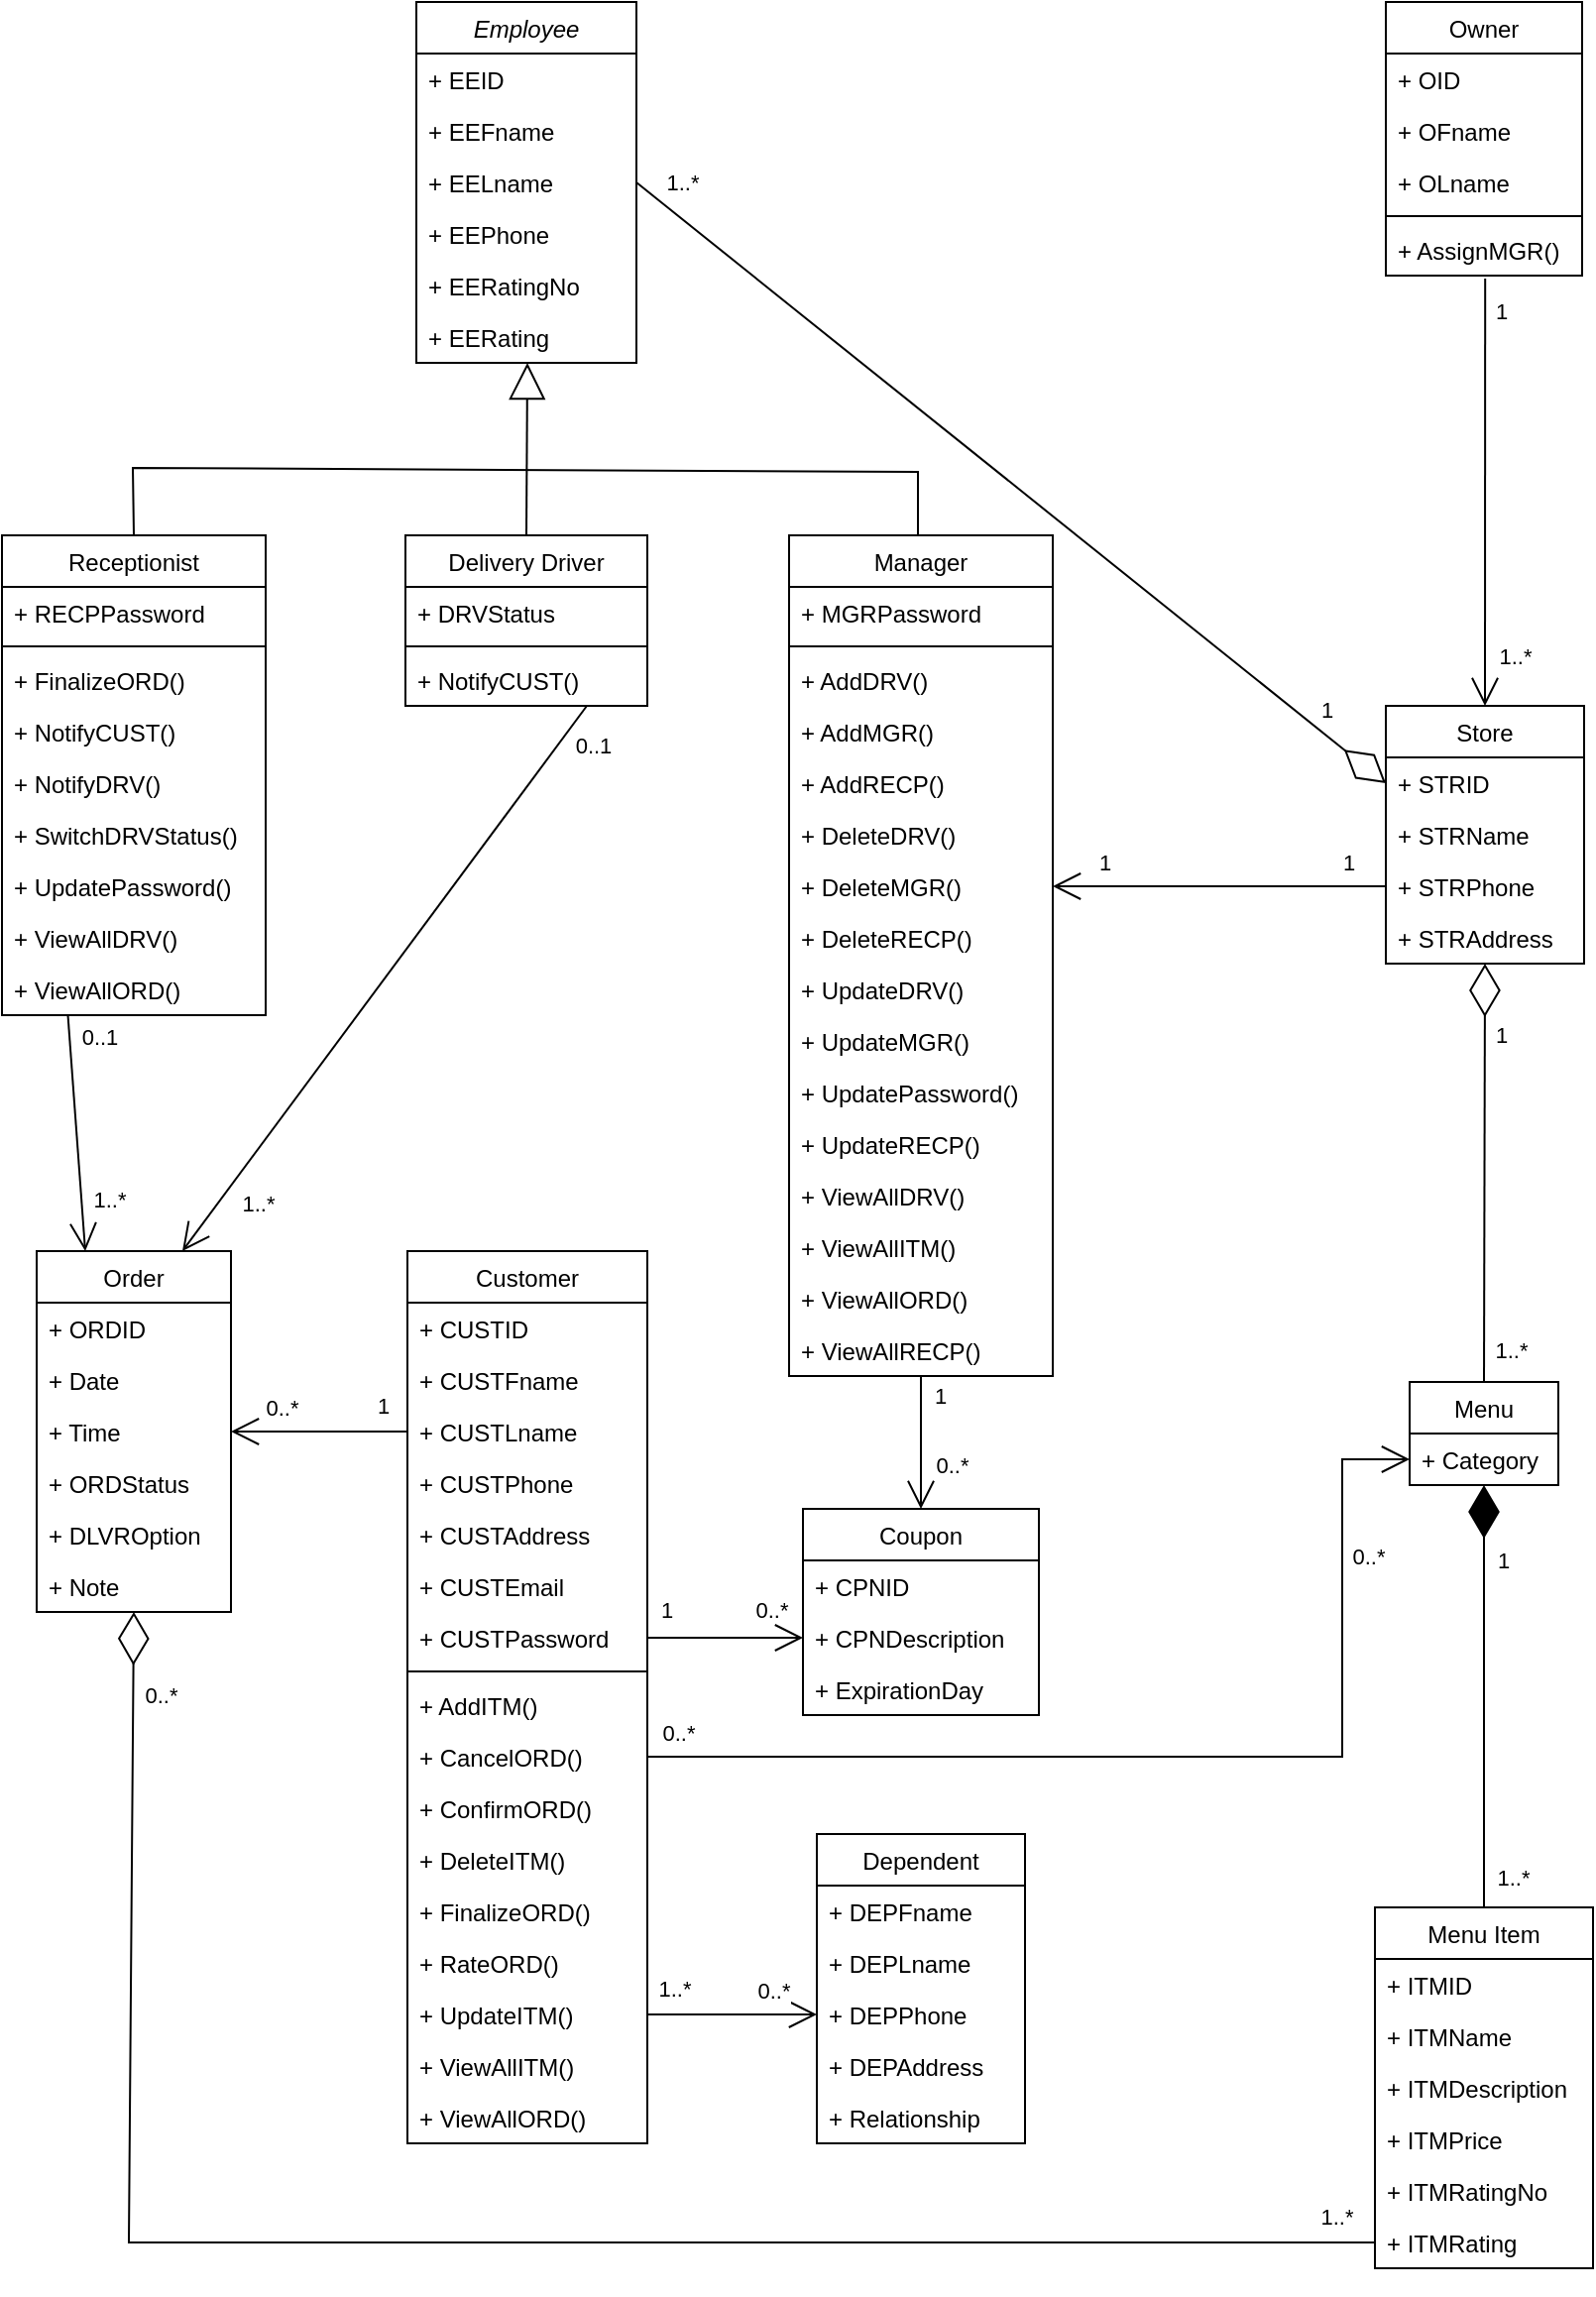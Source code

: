 <mxfile version="17.2.4" type="github">
  <diagram id="C5RBs43oDa-KdzZeNtuy" name="Page-1">
    <mxGraphModel dx="1112" dy="411" grid="0" gridSize="10" guides="1" tooltips="1" connect="1" arrows="1" fold="1" page="1" pageScale="1" pageWidth="827" pageHeight="1169" math="0" shadow="0">
      <root>
        <mxCell id="WIyWlLk6GJQsqaUBKTNV-0" />
        <mxCell id="WIyWlLk6GJQsqaUBKTNV-1" parent="WIyWlLk6GJQsqaUBKTNV-0" />
        <mxCell id="zd1ioimh2hH4Gc_zapRS-0" value="Receptionist" style="swimlane;fontStyle=0;align=center;verticalAlign=top;childLayout=stackLayout;horizontal=1;startSize=26;horizontalStack=0;resizeParent=1;resizeParentMax=0;resizeLast=0;collapsible=1;marginBottom=0;" parent="WIyWlLk6GJQsqaUBKTNV-1" vertex="1">
          <mxGeometry x="10" y="281" width="133" height="242" as="geometry" />
        </mxCell>
        <mxCell id="zd1ioimh2hH4Gc_zapRS-1" value="+ RECPPassword" style="text;strokeColor=none;fillColor=none;align=left;verticalAlign=top;spacingLeft=4;spacingRight=4;overflow=hidden;rotatable=0;points=[[0,0.5],[1,0.5]];portConstraint=eastwest;" parent="zd1ioimh2hH4Gc_zapRS-0" vertex="1">
          <mxGeometry y="26" width="133" height="26" as="geometry" />
        </mxCell>
        <mxCell id="zd1ioimh2hH4Gc_zapRS-2" value="" style="line;strokeWidth=1;fillColor=none;align=left;verticalAlign=middle;spacingTop=-1;spacingLeft=3;spacingRight=3;rotatable=0;labelPosition=right;points=[];portConstraint=eastwest;" parent="zd1ioimh2hH4Gc_zapRS-0" vertex="1">
          <mxGeometry y="52" width="133" height="8" as="geometry" />
        </mxCell>
        <mxCell id="MtqWTWVlkNInYP4Q3nf4-16" value="+ FinalizeORD()" style="text;strokeColor=none;fillColor=none;align=left;verticalAlign=top;spacingLeft=4;spacingRight=4;overflow=hidden;rotatable=0;points=[[0,0.5],[1,0.5]];portConstraint=eastwest;" vertex="1" parent="zd1ioimh2hH4Gc_zapRS-0">
          <mxGeometry y="60" width="133" height="26" as="geometry" />
        </mxCell>
        <mxCell id="MtqWTWVlkNInYP4Q3nf4-0" value="+ NotifyCUST()" style="text;strokeColor=none;fillColor=none;align=left;verticalAlign=top;spacingLeft=4;spacingRight=4;overflow=hidden;rotatable=0;points=[[0,0.5],[1,0.5]];portConstraint=eastwest;" vertex="1" parent="zd1ioimh2hH4Gc_zapRS-0">
          <mxGeometry y="86" width="133" height="26" as="geometry" />
        </mxCell>
        <mxCell id="zd1ioimh2hH4Gc_zapRS-3" value="+ NotifyDRV()" style="text;strokeColor=none;fillColor=none;align=left;verticalAlign=top;spacingLeft=4;spacingRight=4;overflow=hidden;rotatable=0;points=[[0,0.5],[1,0.5]];portConstraint=eastwest;" parent="zd1ioimh2hH4Gc_zapRS-0" vertex="1">
          <mxGeometry y="112" width="133" height="26" as="geometry" />
        </mxCell>
        <mxCell id="MtqWTWVlkNInYP4Q3nf4-17" value="+ SwitchDRVStatus()" style="text;strokeColor=none;fillColor=none;align=left;verticalAlign=top;spacingLeft=4;spacingRight=4;overflow=hidden;rotatable=0;points=[[0,0.5],[1,0.5]];portConstraint=eastwest;" vertex="1" parent="zd1ioimh2hH4Gc_zapRS-0">
          <mxGeometry y="138" width="133" height="26" as="geometry" />
        </mxCell>
        <mxCell id="MtqWTWVlkNInYP4Q3nf4-13" value="+ UpdatePassword()" style="text;strokeColor=none;fillColor=none;align=left;verticalAlign=top;spacingLeft=4;spacingRight=4;overflow=hidden;rotatable=0;points=[[0,0.5],[1,0.5]];portConstraint=eastwest;" vertex="1" parent="zd1ioimh2hH4Gc_zapRS-0">
          <mxGeometry y="164" width="133" height="26" as="geometry" />
        </mxCell>
        <mxCell id="MtqWTWVlkNInYP4Q3nf4-14" value="+ ViewAllDRV()" style="text;strokeColor=none;fillColor=none;align=left;verticalAlign=top;spacingLeft=4;spacingRight=4;overflow=hidden;rotatable=0;points=[[0,0.5],[1,0.5]];portConstraint=eastwest;" vertex="1" parent="zd1ioimh2hH4Gc_zapRS-0">
          <mxGeometry y="190" width="133" height="26" as="geometry" />
        </mxCell>
        <mxCell id="MtqWTWVlkNInYP4Q3nf4-15" value="+ ViewAllORD()" style="text;strokeColor=none;fillColor=none;align=left;verticalAlign=top;spacingLeft=4;spacingRight=4;overflow=hidden;rotatable=0;points=[[0,0.5],[1,0.5]];portConstraint=eastwest;" vertex="1" parent="zd1ioimh2hH4Gc_zapRS-0">
          <mxGeometry y="216" width="133" height="26" as="geometry" />
        </mxCell>
        <mxCell id="zd1ioimh2hH4Gc_zapRS-4" value="Employee" style="swimlane;fontStyle=2;childLayout=stackLayout;horizontal=1;startSize=26;fillColor=none;horizontalStack=0;resizeParent=1;resizeParentMax=0;resizeLast=0;collapsible=1;marginBottom=0;" parent="WIyWlLk6GJQsqaUBKTNV-1" vertex="1">
          <mxGeometry x="219" y="12" width="111" height="182" as="geometry" />
        </mxCell>
        <mxCell id="zd1ioimh2hH4Gc_zapRS-5" value="+ EEID" style="text;strokeColor=none;fillColor=none;align=left;verticalAlign=top;spacingLeft=4;spacingRight=4;overflow=hidden;rotatable=0;points=[[0,0.5],[1,0.5]];portConstraint=eastwest;" parent="zd1ioimh2hH4Gc_zapRS-4" vertex="1">
          <mxGeometry y="26" width="111" height="26" as="geometry" />
        </mxCell>
        <mxCell id="zd1ioimh2hH4Gc_zapRS-6" value="+ EEFname" style="text;strokeColor=none;fillColor=none;align=left;verticalAlign=top;spacingLeft=4;spacingRight=4;overflow=hidden;rotatable=0;points=[[0,0.5],[1,0.5]];portConstraint=eastwest;" parent="zd1ioimh2hH4Gc_zapRS-4" vertex="1">
          <mxGeometry y="52" width="111" height="26" as="geometry" />
        </mxCell>
        <mxCell id="zd1ioimh2hH4Gc_zapRS-7" value="+ EELname" style="text;strokeColor=none;fillColor=none;align=left;verticalAlign=top;spacingLeft=4;spacingRight=4;overflow=hidden;rotatable=0;points=[[0,0.5],[1,0.5]];portConstraint=eastwest;" parent="zd1ioimh2hH4Gc_zapRS-4" vertex="1">
          <mxGeometry y="78" width="111" height="26" as="geometry" />
        </mxCell>
        <mxCell id="MtqWTWVlkNInYP4Q3nf4-12" value="+ EEPhone" style="text;strokeColor=none;fillColor=none;align=left;verticalAlign=top;spacingLeft=4;spacingRight=4;overflow=hidden;rotatable=0;points=[[0,0.5],[1,0.5]];portConstraint=eastwest;" vertex="1" parent="zd1ioimh2hH4Gc_zapRS-4">
          <mxGeometry y="104" width="111" height="26" as="geometry" />
        </mxCell>
        <mxCell id="zd1ioimh2hH4Gc_zapRS-9" value="+ EERatingNo" style="text;strokeColor=none;fillColor=none;align=left;verticalAlign=top;spacingLeft=4;spacingRight=4;overflow=hidden;rotatable=0;points=[[0,0.5],[1,0.5]];portConstraint=eastwest;" parent="zd1ioimh2hH4Gc_zapRS-4" vertex="1">
          <mxGeometry y="130" width="111" height="26" as="geometry" />
        </mxCell>
        <mxCell id="zd1ioimh2hH4Gc_zapRS-12" value="+ EERating" style="text;strokeColor=none;fillColor=none;align=left;verticalAlign=top;spacingLeft=4;spacingRight=4;overflow=hidden;rotatable=0;points=[[0,0.5],[1,0.5]];portConstraint=eastwest;" parent="zd1ioimh2hH4Gc_zapRS-4" vertex="1">
          <mxGeometry y="156" width="111" height="26" as="geometry" />
        </mxCell>
        <mxCell id="zd1ioimh2hH4Gc_zapRS-13" value="Delivery Driver" style="swimlane;fontStyle=0;align=center;verticalAlign=top;childLayout=stackLayout;horizontal=1;startSize=26;horizontalStack=0;resizeParent=1;resizeParentMax=0;resizeLast=0;collapsible=1;marginBottom=0;" parent="WIyWlLk6GJQsqaUBKTNV-1" vertex="1">
          <mxGeometry x="213.5" y="281" width="122" height="86" as="geometry" />
        </mxCell>
        <mxCell id="zd1ioimh2hH4Gc_zapRS-14" value="+ DRVStatus" style="text;strokeColor=none;fillColor=none;align=left;verticalAlign=top;spacingLeft=4;spacingRight=4;overflow=hidden;rotatable=0;points=[[0,0.5],[1,0.5]];portConstraint=eastwest;" parent="zd1ioimh2hH4Gc_zapRS-13" vertex="1">
          <mxGeometry y="26" width="122" height="26" as="geometry" />
        </mxCell>
        <mxCell id="zd1ioimh2hH4Gc_zapRS-15" value="" style="line;strokeWidth=1;fillColor=none;align=left;verticalAlign=middle;spacingTop=-1;spacingLeft=3;spacingRight=3;rotatable=0;labelPosition=right;points=[];portConstraint=eastwest;" parent="zd1ioimh2hH4Gc_zapRS-13" vertex="1">
          <mxGeometry y="52" width="122" height="8" as="geometry" />
        </mxCell>
        <mxCell id="zd1ioimh2hH4Gc_zapRS-16" value="+ NotifyCUST()" style="text;strokeColor=none;fillColor=none;align=left;verticalAlign=top;spacingLeft=4;spacingRight=4;overflow=hidden;rotatable=0;points=[[0,0.5],[1,0.5]];portConstraint=eastwest;" parent="zd1ioimh2hH4Gc_zapRS-13" vertex="1">
          <mxGeometry y="60" width="122" height="26" as="geometry" />
        </mxCell>
        <mxCell id="zd1ioimh2hH4Gc_zapRS-17" value="Manager" style="swimlane;fontStyle=0;align=center;verticalAlign=top;childLayout=stackLayout;horizontal=1;startSize=26;horizontalStack=0;resizeParent=1;resizeParentMax=0;resizeLast=0;collapsible=1;marginBottom=0;" parent="WIyWlLk6GJQsqaUBKTNV-1" vertex="1">
          <mxGeometry x="407" y="281" width="133" height="424" as="geometry" />
        </mxCell>
        <mxCell id="zd1ioimh2hH4Gc_zapRS-18" value="+ MGRPassword" style="text;strokeColor=none;fillColor=none;align=left;verticalAlign=top;spacingLeft=4;spacingRight=4;overflow=hidden;rotatable=0;points=[[0,0.5],[1,0.5]];portConstraint=eastwest;" parent="zd1ioimh2hH4Gc_zapRS-17" vertex="1">
          <mxGeometry y="26" width="133" height="26" as="geometry" />
        </mxCell>
        <mxCell id="zd1ioimh2hH4Gc_zapRS-19" value="" style="line;strokeWidth=1;fillColor=none;align=left;verticalAlign=middle;spacingTop=-1;spacingLeft=3;spacingRight=3;rotatable=0;labelPosition=right;points=[];portConstraint=eastwest;" parent="zd1ioimh2hH4Gc_zapRS-17" vertex="1">
          <mxGeometry y="52" width="133" height="8" as="geometry" />
        </mxCell>
        <mxCell id="zd1ioimh2hH4Gc_zapRS-20" value="+ AddDRV()" style="text;strokeColor=none;fillColor=none;align=left;verticalAlign=top;spacingLeft=4;spacingRight=4;overflow=hidden;rotatable=0;points=[[0,0.5],[1,0.5]];portConstraint=eastwest;" parent="zd1ioimh2hH4Gc_zapRS-17" vertex="1">
          <mxGeometry y="60" width="133" height="26" as="geometry" />
        </mxCell>
        <mxCell id="MtqWTWVlkNInYP4Q3nf4-2" value="+ AddMGR()" style="text;strokeColor=none;fillColor=none;align=left;verticalAlign=top;spacingLeft=4;spacingRight=4;overflow=hidden;rotatable=0;points=[[0,0.5],[1,0.5]];portConstraint=eastwest;" vertex="1" parent="zd1ioimh2hH4Gc_zapRS-17">
          <mxGeometry y="86" width="133" height="26" as="geometry" />
        </mxCell>
        <mxCell id="MtqWTWVlkNInYP4Q3nf4-5" value="+ AddRECP()" style="text;strokeColor=none;fillColor=none;align=left;verticalAlign=top;spacingLeft=4;spacingRight=4;overflow=hidden;rotatable=0;points=[[0,0.5],[1,0.5]];portConstraint=eastwest;" vertex="1" parent="zd1ioimh2hH4Gc_zapRS-17">
          <mxGeometry y="112" width="133" height="26" as="geometry" />
        </mxCell>
        <mxCell id="MtqWTWVlkNInYP4Q3nf4-3" value="+ DeleteDRV()" style="text;strokeColor=none;fillColor=none;align=left;verticalAlign=top;spacingLeft=4;spacingRight=4;overflow=hidden;rotatable=0;points=[[0,0.5],[1,0.5]];portConstraint=eastwest;" vertex="1" parent="zd1ioimh2hH4Gc_zapRS-17">
          <mxGeometry y="138" width="133" height="26" as="geometry" />
        </mxCell>
        <mxCell id="MtqWTWVlkNInYP4Q3nf4-4" value="+ DeleteMGR()" style="text;strokeColor=none;fillColor=none;align=left;verticalAlign=top;spacingLeft=4;spacingRight=4;overflow=hidden;rotatable=0;points=[[0,0.5],[1,0.5]];portConstraint=eastwest;" vertex="1" parent="zd1ioimh2hH4Gc_zapRS-17">
          <mxGeometry y="164" width="133" height="26" as="geometry" />
        </mxCell>
        <mxCell id="MtqWTWVlkNInYP4Q3nf4-1" value="+ DeleteRECP()" style="text;strokeColor=none;fillColor=none;align=left;verticalAlign=top;spacingLeft=4;spacingRight=4;overflow=hidden;rotatable=0;points=[[0,0.5],[1,0.5]];portConstraint=eastwest;" vertex="1" parent="zd1ioimh2hH4Gc_zapRS-17">
          <mxGeometry y="190" width="133" height="26" as="geometry" />
        </mxCell>
        <mxCell id="MtqWTWVlkNInYP4Q3nf4-6" value="+ UpdateDRV()" style="text;strokeColor=none;fillColor=none;align=left;verticalAlign=top;spacingLeft=4;spacingRight=4;overflow=hidden;rotatable=0;points=[[0,0.5],[1,0.5]];portConstraint=eastwest;" vertex="1" parent="zd1ioimh2hH4Gc_zapRS-17">
          <mxGeometry y="216" width="133" height="26" as="geometry" />
        </mxCell>
        <mxCell id="MtqWTWVlkNInYP4Q3nf4-7" value="+ UpdateMGR()" style="text;strokeColor=none;fillColor=none;align=left;verticalAlign=top;spacingLeft=4;spacingRight=4;overflow=hidden;rotatable=0;points=[[0,0.5],[1,0.5]];portConstraint=eastwest;" vertex="1" parent="zd1ioimh2hH4Gc_zapRS-17">
          <mxGeometry y="242" width="133" height="26" as="geometry" />
        </mxCell>
        <mxCell id="MtqWTWVlkNInYP4Q3nf4-20" value="+ UpdatePassword()" style="text;strokeColor=none;fillColor=none;align=left;verticalAlign=top;spacingLeft=4;spacingRight=4;overflow=hidden;rotatable=0;points=[[0,0.5],[1,0.5]];portConstraint=eastwest;" vertex="1" parent="zd1ioimh2hH4Gc_zapRS-17">
          <mxGeometry y="268" width="133" height="26" as="geometry" />
        </mxCell>
        <mxCell id="MtqWTWVlkNInYP4Q3nf4-8" value="+ UpdateRECP()" style="text;strokeColor=none;fillColor=none;align=left;verticalAlign=top;spacingLeft=4;spacingRight=4;overflow=hidden;rotatable=0;points=[[0,0.5],[1,0.5]];portConstraint=eastwest;" vertex="1" parent="zd1ioimh2hH4Gc_zapRS-17">
          <mxGeometry y="294" width="133" height="26" as="geometry" />
        </mxCell>
        <mxCell id="MtqWTWVlkNInYP4Q3nf4-9" value="+ ViewAllDRV()" style="text;strokeColor=none;fillColor=none;align=left;verticalAlign=top;spacingLeft=4;spacingRight=4;overflow=hidden;rotatable=0;points=[[0,0.5],[1,0.5]];portConstraint=eastwest;" vertex="1" parent="zd1ioimh2hH4Gc_zapRS-17">
          <mxGeometry y="320" width="133" height="26" as="geometry" />
        </mxCell>
        <mxCell id="MtqWTWVlkNInYP4Q3nf4-18" value="+ ViewAllITM()" style="text;strokeColor=none;fillColor=none;align=left;verticalAlign=top;spacingLeft=4;spacingRight=4;overflow=hidden;rotatable=0;points=[[0,0.5],[1,0.5]];portConstraint=eastwest;" vertex="1" parent="zd1ioimh2hH4Gc_zapRS-17">
          <mxGeometry y="346" width="133" height="26" as="geometry" />
        </mxCell>
        <mxCell id="MtqWTWVlkNInYP4Q3nf4-19" value="+ ViewAllORD()" style="text;strokeColor=none;fillColor=none;align=left;verticalAlign=top;spacingLeft=4;spacingRight=4;overflow=hidden;rotatable=0;points=[[0,0.5],[1,0.5]];portConstraint=eastwest;" vertex="1" parent="zd1ioimh2hH4Gc_zapRS-17">
          <mxGeometry y="372" width="133" height="26" as="geometry" />
        </mxCell>
        <mxCell id="MtqWTWVlkNInYP4Q3nf4-11" value="+ ViewAllRECP()" style="text;strokeColor=none;fillColor=none;align=left;verticalAlign=top;spacingLeft=4;spacingRight=4;overflow=hidden;rotatable=0;points=[[0,0.5],[1,0.5]];portConstraint=eastwest;" vertex="1" parent="zd1ioimh2hH4Gc_zapRS-17">
          <mxGeometry y="398" width="133" height="26" as="geometry" />
        </mxCell>
        <mxCell id="MtqWTWVlkNInYP4Q3nf4-21" value="Owner" style="swimlane;fontStyle=0;align=center;verticalAlign=top;childLayout=stackLayout;horizontal=1;startSize=26;horizontalStack=0;resizeParent=1;resizeParentMax=0;resizeLast=0;collapsible=1;marginBottom=0;" vertex="1" parent="WIyWlLk6GJQsqaUBKTNV-1">
          <mxGeometry x="708" y="12" width="99" height="138" as="geometry" />
        </mxCell>
        <mxCell id="MtqWTWVlkNInYP4Q3nf4-22" value="+ OID" style="text;strokeColor=none;fillColor=none;align=left;verticalAlign=top;spacingLeft=4;spacingRight=4;overflow=hidden;rotatable=0;points=[[0,0.5],[1,0.5]];portConstraint=eastwest;" vertex="1" parent="MtqWTWVlkNInYP4Q3nf4-21">
          <mxGeometry y="26" width="99" height="26" as="geometry" />
        </mxCell>
        <mxCell id="MtqWTWVlkNInYP4Q3nf4-26" value="+ OFname" style="text;strokeColor=none;fillColor=none;align=left;verticalAlign=top;spacingLeft=4;spacingRight=4;overflow=hidden;rotatable=0;points=[[0,0.5],[1,0.5]];portConstraint=eastwest;" vertex="1" parent="MtqWTWVlkNInYP4Q3nf4-21">
          <mxGeometry y="52" width="99" height="26" as="geometry" />
        </mxCell>
        <mxCell id="MtqWTWVlkNInYP4Q3nf4-25" value="+ OLname" style="text;strokeColor=none;fillColor=none;align=left;verticalAlign=top;spacingLeft=4;spacingRight=4;overflow=hidden;rotatable=0;points=[[0,0.5],[1,0.5]];portConstraint=eastwest;" vertex="1" parent="MtqWTWVlkNInYP4Q3nf4-21">
          <mxGeometry y="78" width="99" height="26" as="geometry" />
        </mxCell>
        <mxCell id="MtqWTWVlkNInYP4Q3nf4-23" value="" style="line;strokeWidth=1;fillColor=none;align=left;verticalAlign=middle;spacingTop=-1;spacingLeft=3;spacingRight=3;rotatable=0;labelPosition=right;points=[];portConstraint=eastwest;" vertex="1" parent="MtqWTWVlkNInYP4Q3nf4-21">
          <mxGeometry y="104" width="99" height="8" as="geometry" />
        </mxCell>
        <mxCell id="MtqWTWVlkNInYP4Q3nf4-24" value="+ AssignMGR()" style="text;strokeColor=none;fillColor=none;align=left;verticalAlign=top;spacingLeft=4;spacingRight=4;overflow=hidden;rotatable=0;points=[[0,0.5],[1,0.5]];portConstraint=eastwest;" vertex="1" parent="MtqWTWVlkNInYP4Q3nf4-21">
          <mxGeometry y="112" width="99" height="26" as="geometry" />
        </mxCell>
        <mxCell id="MtqWTWVlkNInYP4Q3nf4-27" value="Store" style="swimlane;fontStyle=0;childLayout=stackLayout;horizontal=1;startSize=26;fillColor=none;horizontalStack=0;resizeParent=1;resizeParentMax=0;resizeLast=0;collapsible=1;marginBottom=0;" vertex="1" parent="WIyWlLk6GJQsqaUBKTNV-1">
          <mxGeometry x="708" y="367" width="100" height="130" as="geometry" />
        </mxCell>
        <mxCell id="MtqWTWVlkNInYP4Q3nf4-28" value="+ STRID" style="text;strokeColor=none;fillColor=none;align=left;verticalAlign=top;spacingLeft=4;spacingRight=4;overflow=hidden;rotatable=0;points=[[0,0.5],[1,0.5]];portConstraint=eastwest;" vertex="1" parent="MtqWTWVlkNInYP4Q3nf4-27">
          <mxGeometry y="26" width="100" height="26" as="geometry" />
        </mxCell>
        <mxCell id="MtqWTWVlkNInYP4Q3nf4-29" value="+ STRName" style="text;strokeColor=none;fillColor=none;align=left;verticalAlign=top;spacingLeft=4;spacingRight=4;overflow=hidden;rotatable=0;points=[[0,0.5],[1,0.5]];portConstraint=eastwest;" vertex="1" parent="MtqWTWVlkNInYP4Q3nf4-27">
          <mxGeometry y="52" width="100" height="26" as="geometry" />
        </mxCell>
        <mxCell id="MtqWTWVlkNInYP4Q3nf4-31" value="+ STRPhone" style="text;strokeColor=none;fillColor=none;align=left;verticalAlign=top;spacingLeft=4;spacingRight=4;overflow=hidden;rotatable=0;points=[[0,0.5],[1,0.5]];portConstraint=eastwest;" vertex="1" parent="MtqWTWVlkNInYP4Q3nf4-27">
          <mxGeometry y="78" width="100" height="26" as="geometry" />
        </mxCell>
        <mxCell id="MtqWTWVlkNInYP4Q3nf4-32" value="+ STRAddress" style="text;strokeColor=none;fillColor=none;align=left;verticalAlign=top;spacingLeft=4;spacingRight=4;overflow=hidden;rotatable=0;points=[[0,0.5],[1,0.5]];portConstraint=eastwest;" vertex="1" parent="MtqWTWVlkNInYP4Q3nf4-27">
          <mxGeometry y="104" width="100" height="26" as="geometry" />
        </mxCell>
        <mxCell id="MtqWTWVlkNInYP4Q3nf4-34" value="Menu" style="swimlane;fontStyle=0;childLayout=stackLayout;horizontal=1;startSize=26;fillColor=none;horizontalStack=0;resizeParent=1;resizeParentMax=0;resizeLast=0;collapsible=1;marginBottom=0;" vertex="1" parent="WIyWlLk6GJQsqaUBKTNV-1">
          <mxGeometry x="720" y="708" width="75" height="52" as="geometry" />
        </mxCell>
        <mxCell id="MtqWTWVlkNInYP4Q3nf4-35" value="+ Category" style="text;strokeColor=none;fillColor=none;align=left;verticalAlign=top;spacingLeft=4;spacingRight=4;overflow=hidden;rotatable=0;points=[[0,0.5],[1,0.5]];portConstraint=eastwest;" vertex="1" parent="MtqWTWVlkNInYP4Q3nf4-34">
          <mxGeometry y="26" width="75" height="26" as="geometry" />
        </mxCell>
        <mxCell id="MtqWTWVlkNInYP4Q3nf4-39" value="Menu Item" style="swimlane;fontStyle=0;childLayout=stackLayout;horizontal=1;startSize=26;fillColor=none;horizontalStack=0;resizeParent=1;resizeParentMax=0;resizeLast=0;collapsible=1;marginBottom=0;" vertex="1" parent="WIyWlLk6GJQsqaUBKTNV-1">
          <mxGeometry x="702.5" y="973" width="110" height="182" as="geometry" />
        </mxCell>
        <mxCell id="MtqWTWVlkNInYP4Q3nf4-40" value="+ ITMID" style="text;strokeColor=none;fillColor=none;align=left;verticalAlign=top;spacingLeft=4;spacingRight=4;overflow=hidden;rotatable=0;points=[[0,0.5],[1,0.5]];portConstraint=eastwest;" vertex="1" parent="MtqWTWVlkNInYP4Q3nf4-39">
          <mxGeometry y="26" width="110" height="26" as="geometry" />
        </mxCell>
        <mxCell id="MtqWTWVlkNInYP4Q3nf4-41" value="+ ITMName" style="text;strokeColor=none;fillColor=none;align=left;verticalAlign=top;spacingLeft=4;spacingRight=4;overflow=hidden;rotatable=0;points=[[0,0.5],[1,0.5]];portConstraint=eastwest;" vertex="1" parent="MtqWTWVlkNInYP4Q3nf4-39">
          <mxGeometry y="52" width="110" height="26" as="geometry" />
        </mxCell>
        <mxCell id="MtqWTWVlkNInYP4Q3nf4-42" value="+ ITMDescription" style="text;strokeColor=none;fillColor=none;align=left;verticalAlign=top;spacingLeft=4;spacingRight=4;overflow=hidden;rotatable=0;points=[[0,0.5],[1,0.5]];portConstraint=eastwest;" vertex="1" parent="MtqWTWVlkNInYP4Q3nf4-39">
          <mxGeometry y="78" width="110" height="26" as="geometry" />
        </mxCell>
        <mxCell id="MtqWTWVlkNInYP4Q3nf4-43" value="+ ITMPrice" style="text;strokeColor=none;fillColor=none;align=left;verticalAlign=top;spacingLeft=4;spacingRight=4;overflow=hidden;rotatable=0;points=[[0,0.5],[1,0.5]];portConstraint=eastwest;" vertex="1" parent="MtqWTWVlkNInYP4Q3nf4-39">
          <mxGeometry y="104" width="110" height="26" as="geometry" />
        </mxCell>
        <mxCell id="MtqWTWVlkNInYP4Q3nf4-44" value="+ ITMRatingNo" style="text;strokeColor=none;fillColor=none;align=left;verticalAlign=top;spacingLeft=4;spacingRight=4;overflow=hidden;rotatable=0;points=[[0,0.5],[1,0.5]];portConstraint=eastwest;" vertex="1" parent="MtqWTWVlkNInYP4Q3nf4-39">
          <mxGeometry y="130" width="110" height="26" as="geometry" />
        </mxCell>
        <mxCell id="MtqWTWVlkNInYP4Q3nf4-45" value="+ ITMRating" style="text;strokeColor=none;fillColor=none;align=left;verticalAlign=top;spacingLeft=4;spacingRight=4;overflow=hidden;rotatable=0;points=[[0,0.5],[1,0.5]];portConstraint=eastwest;" vertex="1" parent="MtqWTWVlkNInYP4Q3nf4-39">
          <mxGeometry y="156" width="110" height="26" as="geometry" />
        </mxCell>
        <mxCell id="MtqWTWVlkNInYP4Q3nf4-46" value="Coupon" style="swimlane;fontStyle=0;childLayout=stackLayout;horizontal=1;startSize=26;fillColor=none;horizontalStack=0;resizeParent=1;resizeParentMax=0;resizeLast=0;collapsible=1;marginBottom=0;" vertex="1" parent="WIyWlLk6GJQsqaUBKTNV-1">
          <mxGeometry x="414" y="772" width="119" height="104" as="geometry" />
        </mxCell>
        <mxCell id="MtqWTWVlkNInYP4Q3nf4-47" value="+ CPNID" style="text;strokeColor=none;fillColor=none;align=left;verticalAlign=top;spacingLeft=4;spacingRight=4;overflow=hidden;rotatable=0;points=[[0,0.5],[1,0.5]];portConstraint=eastwest;" vertex="1" parent="MtqWTWVlkNInYP4Q3nf4-46">
          <mxGeometry y="26" width="119" height="26" as="geometry" />
        </mxCell>
        <mxCell id="MtqWTWVlkNInYP4Q3nf4-48" value="+ CPNDescription" style="text;strokeColor=none;fillColor=none;align=left;verticalAlign=top;spacingLeft=4;spacingRight=4;overflow=hidden;rotatable=0;points=[[0,0.5],[1,0.5]];portConstraint=eastwest;" vertex="1" parent="MtqWTWVlkNInYP4Q3nf4-46">
          <mxGeometry y="52" width="119" height="26" as="geometry" />
        </mxCell>
        <mxCell id="MtqWTWVlkNInYP4Q3nf4-49" value="+ ExpirationDay" style="text;strokeColor=none;fillColor=none;align=left;verticalAlign=top;spacingLeft=4;spacingRight=4;overflow=hidden;rotatable=0;points=[[0,0.5],[1,0.5]];portConstraint=eastwest;" vertex="1" parent="MtqWTWVlkNInYP4Q3nf4-46">
          <mxGeometry y="78" width="119" height="26" as="geometry" />
        </mxCell>
        <mxCell id="MtqWTWVlkNInYP4Q3nf4-51" value="Customer" style="swimlane;fontStyle=0;align=center;verticalAlign=top;childLayout=stackLayout;horizontal=1;startSize=26;horizontalStack=0;resizeParent=1;resizeParentMax=0;resizeLast=0;collapsible=1;marginBottom=0;" vertex="1" parent="WIyWlLk6GJQsqaUBKTNV-1">
          <mxGeometry x="214.5" y="642" width="121" height="450" as="geometry" />
        </mxCell>
        <mxCell id="MtqWTWVlkNInYP4Q3nf4-52" value="+ CUSTID" style="text;strokeColor=none;fillColor=none;align=left;verticalAlign=top;spacingLeft=4;spacingRight=4;overflow=hidden;rotatable=0;points=[[0,0.5],[1,0.5]];portConstraint=eastwest;" vertex="1" parent="MtqWTWVlkNInYP4Q3nf4-51">
          <mxGeometry y="26" width="121" height="26" as="geometry" />
        </mxCell>
        <mxCell id="MtqWTWVlkNInYP4Q3nf4-53" value="+ CUSTFname" style="text;strokeColor=none;fillColor=none;align=left;verticalAlign=top;spacingLeft=4;spacingRight=4;overflow=hidden;rotatable=0;points=[[0,0.5],[1,0.5]];portConstraint=eastwest;" vertex="1" parent="MtqWTWVlkNInYP4Q3nf4-51">
          <mxGeometry y="52" width="121" height="26" as="geometry" />
        </mxCell>
        <mxCell id="MtqWTWVlkNInYP4Q3nf4-54" value="+ CUSTLname" style="text;strokeColor=none;fillColor=none;align=left;verticalAlign=top;spacingLeft=4;spacingRight=4;overflow=hidden;rotatable=0;points=[[0,0.5],[1,0.5]];portConstraint=eastwest;" vertex="1" parent="MtqWTWVlkNInYP4Q3nf4-51">
          <mxGeometry y="78" width="121" height="26" as="geometry" />
        </mxCell>
        <mxCell id="MtqWTWVlkNInYP4Q3nf4-57" value="+ CUSTPhone" style="text;strokeColor=none;fillColor=none;align=left;verticalAlign=top;spacingLeft=4;spacingRight=4;overflow=hidden;rotatable=0;points=[[0,0.5],[1,0.5]];portConstraint=eastwest;" vertex="1" parent="MtqWTWVlkNInYP4Q3nf4-51">
          <mxGeometry y="104" width="121" height="26" as="geometry" />
        </mxCell>
        <mxCell id="MtqWTWVlkNInYP4Q3nf4-58" value="+ CUSTAddress" style="text;strokeColor=none;fillColor=none;align=left;verticalAlign=top;spacingLeft=4;spacingRight=4;overflow=hidden;rotatable=0;points=[[0,0.5],[1,0.5]];portConstraint=eastwest;" vertex="1" parent="MtqWTWVlkNInYP4Q3nf4-51">
          <mxGeometry y="130" width="121" height="26" as="geometry" />
        </mxCell>
        <mxCell id="MtqWTWVlkNInYP4Q3nf4-59" value="+ CUSTEmail" style="text;strokeColor=none;fillColor=none;align=left;verticalAlign=top;spacingLeft=4;spacingRight=4;overflow=hidden;rotatable=0;points=[[0,0.5],[1,0.5]];portConstraint=eastwest;" vertex="1" parent="MtqWTWVlkNInYP4Q3nf4-51">
          <mxGeometry y="156" width="121" height="26" as="geometry" />
        </mxCell>
        <mxCell id="MtqWTWVlkNInYP4Q3nf4-60" value="+ CUSTPassword" style="text;strokeColor=none;fillColor=none;align=left;verticalAlign=top;spacingLeft=4;spacingRight=4;overflow=hidden;rotatable=0;points=[[0,0.5],[1,0.5]];portConstraint=eastwest;" vertex="1" parent="MtqWTWVlkNInYP4Q3nf4-51">
          <mxGeometry y="182" width="121" height="26" as="geometry" />
        </mxCell>
        <mxCell id="MtqWTWVlkNInYP4Q3nf4-55" value="" style="line;strokeWidth=1;fillColor=none;align=left;verticalAlign=middle;spacingTop=-1;spacingLeft=3;spacingRight=3;rotatable=0;labelPosition=right;points=[];portConstraint=eastwest;" vertex="1" parent="MtqWTWVlkNInYP4Q3nf4-51">
          <mxGeometry y="208" width="121" height="8" as="geometry" />
        </mxCell>
        <mxCell id="MtqWTWVlkNInYP4Q3nf4-56" value="+ AddITM()" style="text;strokeColor=none;fillColor=none;align=left;verticalAlign=top;spacingLeft=4;spacingRight=4;overflow=hidden;rotatable=0;points=[[0,0.5],[1,0.5]];portConstraint=eastwest;" vertex="1" parent="MtqWTWVlkNInYP4Q3nf4-51">
          <mxGeometry y="216" width="121" height="26" as="geometry" />
        </mxCell>
        <mxCell id="MtqWTWVlkNInYP4Q3nf4-66" value="+ CancelORD()" style="text;strokeColor=none;fillColor=none;align=left;verticalAlign=top;spacingLeft=4;spacingRight=4;overflow=hidden;rotatable=0;points=[[0,0.5],[1,0.5]];portConstraint=eastwest;" vertex="1" parent="MtqWTWVlkNInYP4Q3nf4-51">
          <mxGeometry y="242" width="121" height="26" as="geometry" />
        </mxCell>
        <mxCell id="MtqWTWVlkNInYP4Q3nf4-65" value="+ ConfirmORD()" style="text;strokeColor=none;fillColor=none;align=left;verticalAlign=top;spacingLeft=4;spacingRight=4;overflow=hidden;rotatable=0;points=[[0,0.5],[1,0.5]];portConstraint=eastwest;" vertex="1" parent="MtqWTWVlkNInYP4Q3nf4-51">
          <mxGeometry y="268" width="121" height="26" as="geometry" />
        </mxCell>
        <mxCell id="MtqWTWVlkNInYP4Q3nf4-63" value="+ DeleteITM()" style="text;strokeColor=none;fillColor=none;align=left;verticalAlign=top;spacingLeft=4;spacingRight=4;overflow=hidden;rotatable=0;points=[[0,0.5],[1,0.5]];portConstraint=eastwest;" vertex="1" parent="MtqWTWVlkNInYP4Q3nf4-51">
          <mxGeometry y="294" width="121" height="26" as="geometry" />
        </mxCell>
        <mxCell id="MtqWTWVlkNInYP4Q3nf4-67" value="+ FinalizeORD()" style="text;strokeColor=none;fillColor=none;align=left;verticalAlign=top;spacingLeft=4;spacingRight=4;overflow=hidden;rotatable=0;points=[[0,0.5],[1,0.5]];portConstraint=eastwest;" vertex="1" parent="MtqWTWVlkNInYP4Q3nf4-51">
          <mxGeometry y="320" width="121" height="26" as="geometry" />
        </mxCell>
        <mxCell id="MtqWTWVlkNInYP4Q3nf4-85" value="+ RateORD()" style="text;strokeColor=none;fillColor=none;align=left;verticalAlign=top;spacingLeft=4;spacingRight=4;overflow=hidden;rotatable=0;points=[[0,0.5],[1,0.5]];portConstraint=eastwest;" vertex="1" parent="MtqWTWVlkNInYP4Q3nf4-51">
          <mxGeometry y="346" width="121" height="26" as="geometry" />
        </mxCell>
        <mxCell id="MtqWTWVlkNInYP4Q3nf4-64" value="+ UpdateITM()" style="text;strokeColor=none;fillColor=none;align=left;verticalAlign=top;spacingLeft=4;spacingRight=4;overflow=hidden;rotatable=0;points=[[0,0.5],[1,0.5]];portConstraint=eastwest;" vertex="1" parent="MtqWTWVlkNInYP4Q3nf4-51">
          <mxGeometry y="372" width="121" height="26" as="geometry" />
        </mxCell>
        <mxCell id="MtqWTWVlkNInYP4Q3nf4-61" value="+ ViewAllITM()" style="text;strokeColor=none;fillColor=none;align=left;verticalAlign=top;spacingLeft=4;spacingRight=4;overflow=hidden;rotatable=0;points=[[0,0.5],[1,0.5]];portConstraint=eastwest;" vertex="1" parent="MtqWTWVlkNInYP4Q3nf4-51">
          <mxGeometry y="398" width="121" height="26" as="geometry" />
        </mxCell>
        <mxCell id="MtqWTWVlkNInYP4Q3nf4-62" value="+ ViewAllORD()" style="text;strokeColor=none;fillColor=none;align=left;verticalAlign=top;spacingLeft=4;spacingRight=4;overflow=hidden;rotatable=0;points=[[0,0.5],[1,0.5]];portConstraint=eastwest;" vertex="1" parent="MtqWTWVlkNInYP4Q3nf4-51">
          <mxGeometry y="424" width="121" height="26" as="geometry" />
        </mxCell>
        <mxCell id="MtqWTWVlkNInYP4Q3nf4-68" value="Dependent" style="swimlane;fontStyle=0;childLayout=stackLayout;horizontal=1;startSize=26;fillColor=none;horizontalStack=0;resizeParent=1;resizeParentMax=0;resizeLast=0;collapsible=1;marginBottom=0;" vertex="1" parent="WIyWlLk6GJQsqaUBKTNV-1">
          <mxGeometry x="421" y="936" width="105" height="156" as="geometry" />
        </mxCell>
        <mxCell id="MtqWTWVlkNInYP4Q3nf4-69" value="+ DEPFname" style="text;strokeColor=none;fillColor=none;align=left;verticalAlign=top;spacingLeft=4;spacingRight=4;overflow=hidden;rotatable=0;points=[[0,0.5],[1,0.5]];portConstraint=eastwest;" vertex="1" parent="MtqWTWVlkNInYP4Q3nf4-68">
          <mxGeometry y="26" width="105" height="26" as="geometry" />
        </mxCell>
        <mxCell id="MtqWTWVlkNInYP4Q3nf4-70" value="+ DEPLname" style="text;strokeColor=none;fillColor=none;align=left;verticalAlign=top;spacingLeft=4;spacingRight=4;overflow=hidden;rotatable=0;points=[[0,0.5],[1,0.5]];portConstraint=eastwest;" vertex="1" parent="MtqWTWVlkNInYP4Q3nf4-68">
          <mxGeometry y="52" width="105" height="26" as="geometry" />
        </mxCell>
        <mxCell id="MtqWTWVlkNInYP4Q3nf4-71" value="+ DEPPhone" style="text;strokeColor=none;fillColor=none;align=left;verticalAlign=top;spacingLeft=4;spacingRight=4;overflow=hidden;rotatable=0;points=[[0,0.5],[1,0.5]];portConstraint=eastwest;" vertex="1" parent="MtqWTWVlkNInYP4Q3nf4-68">
          <mxGeometry y="78" width="105" height="26" as="geometry" />
        </mxCell>
        <mxCell id="MtqWTWVlkNInYP4Q3nf4-72" value="+ DEPAddress" style="text;strokeColor=none;fillColor=none;align=left;verticalAlign=top;spacingLeft=4;spacingRight=4;overflow=hidden;rotatable=0;points=[[0,0.5],[1,0.5]];portConstraint=eastwest;" vertex="1" parent="MtqWTWVlkNInYP4Q3nf4-68">
          <mxGeometry y="104" width="105" height="26" as="geometry" />
        </mxCell>
        <mxCell id="MtqWTWVlkNInYP4Q3nf4-73" value="+ Relationship" style="text;strokeColor=none;fillColor=none;align=left;verticalAlign=top;spacingLeft=4;spacingRight=4;overflow=hidden;rotatable=0;points=[[0,0.5],[1,0.5]];portConstraint=eastwest;" vertex="1" parent="MtqWTWVlkNInYP4Q3nf4-68">
          <mxGeometry y="130" width="105" height="26" as="geometry" />
        </mxCell>
        <mxCell id="MtqWTWVlkNInYP4Q3nf4-83" value="Order" style="swimlane;fontStyle=0;childLayout=stackLayout;horizontal=1;startSize=26;fillColor=none;horizontalStack=0;resizeParent=1;resizeParentMax=0;resizeLast=0;collapsible=1;marginBottom=0;" vertex="1" parent="WIyWlLk6GJQsqaUBKTNV-1">
          <mxGeometry x="27.5" y="642" width="98" height="182" as="geometry" />
        </mxCell>
        <mxCell id="MtqWTWVlkNInYP4Q3nf4-75" value="+ ORDID" style="text;strokeColor=none;fillColor=none;align=left;verticalAlign=top;spacingLeft=4;spacingRight=4;overflow=hidden;rotatable=0;points=[[0,0.5],[1,0.5]];portConstraint=eastwest;" vertex="1" parent="MtqWTWVlkNInYP4Q3nf4-83">
          <mxGeometry y="26" width="98" height="26" as="geometry" />
        </mxCell>
        <mxCell id="MtqWTWVlkNInYP4Q3nf4-78" value="+ Date" style="text;strokeColor=none;fillColor=none;align=left;verticalAlign=top;spacingLeft=4;spacingRight=4;overflow=hidden;rotatable=0;points=[[0,0.5],[1,0.5]];portConstraint=eastwest;" vertex="1" parent="MtqWTWVlkNInYP4Q3nf4-83">
          <mxGeometry y="52" width="98" height="26" as="geometry" />
        </mxCell>
        <mxCell id="MtqWTWVlkNInYP4Q3nf4-79" value="+ Time" style="text;strokeColor=none;fillColor=none;align=left;verticalAlign=top;spacingLeft=4;spacingRight=4;overflow=hidden;rotatable=0;points=[[0,0.5],[1,0.5]];portConstraint=eastwest;" vertex="1" parent="MtqWTWVlkNInYP4Q3nf4-83">
          <mxGeometry y="78" width="98" height="26" as="geometry" />
        </mxCell>
        <mxCell id="MtqWTWVlkNInYP4Q3nf4-80" value="+ ORDStatus" style="text;strokeColor=none;fillColor=none;align=left;verticalAlign=top;spacingLeft=4;spacingRight=4;overflow=hidden;rotatable=0;points=[[0,0.5],[1,0.5]];portConstraint=eastwest;" vertex="1" parent="MtqWTWVlkNInYP4Q3nf4-83">
          <mxGeometry y="104" width="98" height="26" as="geometry" />
        </mxCell>
        <mxCell id="MtqWTWVlkNInYP4Q3nf4-81" value="+ DLVROption" style="text;strokeColor=none;fillColor=none;align=left;verticalAlign=top;spacingLeft=4;spacingRight=4;overflow=hidden;rotatable=0;points=[[0,0.5],[1,0.5]];portConstraint=eastwest;" vertex="1" parent="MtqWTWVlkNInYP4Q3nf4-83">
          <mxGeometry y="130" width="98" height="26" as="geometry" />
        </mxCell>
        <mxCell id="MtqWTWVlkNInYP4Q3nf4-82" value="+ Note" style="text;strokeColor=none;fillColor=none;align=left;verticalAlign=top;spacingLeft=4;spacingRight=4;overflow=hidden;rotatable=0;points=[[0,0.5],[1,0.5]];portConstraint=eastwest;" vertex="1" parent="MtqWTWVlkNInYP4Q3nf4-83">
          <mxGeometry y="156" width="98" height="26" as="geometry" />
        </mxCell>
        <mxCell id="MtqWTWVlkNInYP4Q3nf4-87" value="" style="endArrow=block;endSize=16;endFill=0;html=1;rounded=0;exitX=0.5;exitY=0;exitDx=0;exitDy=0;" edge="1" parent="WIyWlLk6GJQsqaUBKTNV-1" source="zd1ioimh2hH4Gc_zapRS-13">
          <mxGeometry width="160" relative="1" as="geometry">
            <mxPoint x="159" y="483" as="sourcePoint" />
            <mxPoint x="275" y="194" as="targetPoint" />
          </mxGeometry>
        </mxCell>
        <mxCell id="MtqWTWVlkNInYP4Q3nf4-88" value="" style="endArrow=none;html=1;rounded=0;exitX=0.5;exitY=0;exitDx=0;exitDy=0;" edge="1" parent="WIyWlLk6GJQsqaUBKTNV-1" source="zd1ioimh2hH4Gc_zapRS-0">
          <mxGeometry width="50" height="50" relative="1" as="geometry">
            <mxPoint x="69" y="240" as="sourcePoint" />
            <mxPoint x="472" y="281" as="targetPoint" />
            <Array as="points">
              <mxPoint x="76" y="247" />
              <mxPoint x="472" y="249" />
            </Array>
          </mxGeometry>
        </mxCell>
        <mxCell id="MtqWTWVlkNInYP4Q3nf4-92" value="" style="endArrow=open;endFill=1;endSize=12;html=1;rounded=0;exitX=0.506;exitY=1.06;exitDx=0;exitDy=0;exitPerimeter=0;entryX=0.5;entryY=0;entryDx=0;entryDy=0;" edge="1" parent="WIyWlLk6GJQsqaUBKTNV-1" source="MtqWTWVlkNInYP4Q3nf4-24" target="MtqWTWVlkNInYP4Q3nf4-27">
          <mxGeometry width="160" relative="1" as="geometry">
            <mxPoint x="451" y="204" as="sourcePoint" />
            <mxPoint x="611" y="204" as="targetPoint" />
          </mxGeometry>
        </mxCell>
        <mxCell id="MtqWTWVlkNInYP4Q3nf4-93" value="1" style="edgeLabel;html=1;align=center;verticalAlign=middle;resizable=0;points=[];" vertex="1" connectable="0" parent="MtqWTWVlkNInYP4Q3nf4-92">
          <mxGeometry x="-0.839" y="1" relative="1" as="geometry">
            <mxPoint x="7" y="-1" as="offset" />
          </mxGeometry>
        </mxCell>
        <mxCell id="MtqWTWVlkNInYP4Q3nf4-94" value="1..*" style="edgeLabel;html=1;align=center;verticalAlign=middle;resizable=0;points=[];" vertex="1" connectable="0" parent="MtqWTWVlkNInYP4Q3nf4-92">
          <mxGeometry x="0.794" y="2" relative="1" as="geometry">
            <mxPoint x="13" y="-3" as="offset" />
          </mxGeometry>
        </mxCell>
        <mxCell id="MtqWTWVlkNInYP4Q3nf4-95" value="" style="endArrow=diamondThin;endFill=0;endSize=24;html=1;rounded=0;entryX=0.5;entryY=1;entryDx=0;entryDy=0;exitX=0.5;exitY=0;exitDx=0;exitDy=0;" edge="1" parent="WIyWlLk6GJQsqaUBKTNV-1" source="MtqWTWVlkNInYP4Q3nf4-34" target="MtqWTWVlkNInYP4Q3nf4-27">
          <mxGeometry width="160" relative="1" as="geometry">
            <mxPoint x="447" y="594" as="sourcePoint" />
            <mxPoint x="757" y="510" as="targetPoint" />
          </mxGeometry>
        </mxCell>
        <mxCell id="MtqWTWVlkNInYP4Q3nf4-96" value="1" style="edgeLabel;html=1;align=center;verticalAlign=middle;resizable=0;points=[];" vertex="1" connectable="0" parent="MtqWTWVlkNInYP4Q3nf4-95">
          <mxGeometry x="0.66" relative="1" as="geometry">
            <mxPoint x="8" as="offset" />
          </mxGeometry>
        </mxCell>
        <mxCell id="MtqWTWVlkNInYP4Q3nf4-98" value="1..*" style="edgeLabel;html=1;align=center;verticalAlign=middle;resizable=0;points=[];" vertex="1" connectable="0" parent="MtqWTWVlkNInYP4Q3nf4-95">
          <mxGeometry x="-0.85" relative="1" as="geometry">
            <mxPoint x="13" as="offset" />
          </mxGeometry>
        </mxCell>
        <mxCell id="MtqWTWVlkNInYP4Q3nf4-99" value="" style="endArrow=diamondThin;endFill=1;endSize=24;html=1;rounded=0;exitX=0.5;exitY=0;exitDx=0;exitDy=0;entryX=0.5;entryY=1;entryDx=0;entryDy=0;" edge="1" parent="WIyWlLk6GJQsqaUBKTNV-1" source="MtqWTWVlkNInYP4Q3nf4-39" target="MtqWTWVlkNInYP4Q3nf4-34">
          <mxGeometry width="160" relative="1" as="geometry">
            <mxPoint x="446" y="869" as="sourcePoint" />
            <mxPoint x="756" y="775" as="targetPoint" />
          </mxGeometry>
        </mxCell>
        <mxCell id="MtqWTWVlkNInYP4Q3nf4-100" value="1" style="edgeLabel;html=1;align=center;verticalAlign=middle;resizable=0;points=[];" vertex="1" connectable="0" parent="MtqWTWVlkNInYP4Q3nf4-99">
          <mxGeometry x="0.653" relative="1" as="geometry">
            <mxPoint x="9" y="1" as="offset" />
          </mxGeometry>
        </mxCell>
        <mxCell id="MtqWTWVlkNInYP4Q3nf4-101" value="1..*" style="edgeLabel;html=1;align=center;verticalAlign=middle;resizable=0;points=[];" vertex="1" connectable="0" parent="MtqWTWVlkNInYP4Q3nf4-99">
          <mxGeometry x="-0.861" relative="1" as="geometry">
            <mxPoint x="14" as="offset" />
          </mxGeometry>
        </mxCell>
        <mxCell id="MtqWTWVlkNInYP4Q3nf4-102" value="" style="endArrow=diamondThin;endFill=0;endSize=24;html=1;rounded=0;entryX=0.5;entryY=1;entryDx=0;entryDy=0;exitX=0;exitY=0.5;exitDx=0;exitDy=0;" edge="1" parent="WIyWlLk6GJQsqaUBKTNV-1" source="MtqWTWVlkNInYP4Q3nf4-45" target="MtqWTWVlkNInYP4Q3nf4-83">
          <mxGeometry width="160" relative="1" as="geometry">
            <mxPoint x="76" y="999" as="sourcePoint" />
            <mxPoint x="71" y="854" as="targetPoint" />
            <Array as="points">
              <mxPoint x="74" y="1142" />
            </Array>
          </mxGeometry>
        </mxCell>
        <mxCell id="MtqWTWVlkNInYP4Q3nf4-103" value="0..*" style="edgeLabel;html=1;align=center;verticalAlign=middle;resizable=0;points=[];" vertex="1" connectable="0" parent="MtqWTWVlkNInYP4Q3nf4-102">
          <mxGeometry x="0.915" y="-2" relative="1" as="geometry">
            <mxPoint x="12" y="2" as="offset" />
          </mxGeometry>
        </mxCell>
        <mxCell id="MtqWTWVlkNInYP4Q3nf4-104" value="1..*" style="edgeLabel;html=1;align=center;verticalAlign=middle;resizable=0;points=[];" vertex="1" connectable="0" parent="MtqWTWVlkNInYP4Q3nf4-102">
          <mxGeometry x="-0.963" y="-2" relative="1" as="geometry">
            <mxPoint x="-2" y="-11" as="offset" />
          </mxGeometry>
        </mxCell>
        <mxCell id="MtqWTWVlkNInYP4Q3nf4-105" value="" style="endArrow=diamondThin;endFill=0;endSize=24;html=1;rounded=0;exitX=1;exitY=0.5;exitDx=0;exitDy=0;entryX=0;entryY=0.5;entryDx=0;entryDy=0;" edge="1" parent="WIyWlLk6GJQsqaUBKTNV-1" source="zd1ioimh2hH4Gc_zapRS-4" target="MtqWTWVlkNInYP4Q3nf4-28">
          <mxGeometry width="160" relative="1" as="geometry">
            <mxPoint x="349" y="60" as="sourcePoint" />
            <mxPoint x="557" y="102.41" as="targetPoint" />
          </mxGeometry>
        </mxCell>
        <mxCell id="MtqWTWVlkNInYP4Q3nf4-106" value="1" style="edgeLabel;html=1;align=center;verticalAlign=middle;resizable=0;points=[];" vertex="1" connectable="0" parent="MtqWTWVlkNInYP4Q3nf4-105">
          <mxGeometry x="0.804" relative="1" as="geometry">
            <mxPoint x="7" y="-8" as="offset" />
          </mxGeometry>
        </mxCell>
        <mxCell id="MtqWTWVlkNInYP4Q3nf4-107" value="1..*" style="edgeLabel;html=1;align=center;verticalAlign=middle;resizable=0;points=[];" vertex="1" connectable="0" parent="MtqWTWVlkNInYP4Q3nf4-105">
          <mxGeometry x="-0.91" y="1" relative="1" as="geometry">
            <mxPoint x="5" y="-13" as="offset" />
          </mxGeometry>
        </mxCell>
        <mxCell id="MtqWTWVlkNInYP4Q3nf4-108" value="" style="endArrow=open;endFill=1;endSize=12;html=1;rounded=0;exitX=0;exitY=0.5;exitDx=0;exitDy=0;entryX=1;entryY=0.5;entryDx=0;entryDy=0;" edge="1" parent="WIyWlLk6GJQsqaUBKTNV-1" source="MtqWTWVlkNInYP4Q3nf4-31" target="MtqWTWVlkNInYP4Q3nf4-4">
          <mxGeometry width="160" relative="1" as="geometry">
            <mxPoint x="403" y="297" as="sourcePoint" />
            <mxPoint x="563" y="297" as="targetPoint" />
          </mxGeometry>
        </mxCell>
        <mxCell id="MtqWTWVlkNInYP4Q3nf4-109" value="1" style="edgeLabel;html=1;align=center;verticalAlign=middle;resizable=0;points=[];" vertex="1" connectable="0" parent="MtqWTWVlkNInYP4Q3nf4-108">
          <mxGeometry x="-0.74" y="-1" relative="1" as="geometry">
            <mxPoint x="3" y="-11" as="offset" />
          </mxGeometry>
        </mxCell>
        <mxCell id="MtqWTWVlkNInYP4Q3nf4-110" value="1" style="edgeLabel;html=1;align=center;verticalAlign=middle;resizable=0;points=[];" vertex="1" connectable="0" parent="MtqWTWVlkNInYP4Q3nf4-108">
          <mxGeometry x="0.521" y="-1" relative="1" as="geometry">
            <mxPoint x="-14" y="-11" as="offset" />
          </mxGeometry>
        </mxCell>
        <mxCell id="MtqWTWVlkNInYP4Q3nf4-111" value="" style="endArrow=open;endFill=1;endSize=12;html=1;rounded=0;entryX=0.25;entryY=0;entryDx=0;entryDy=0;exitX=0.25;exitY=1;exitDx=0;exitDy=0;" edge="1" parent="WIyWlLk6GJQsqaUBKTNV-1" source="zd1ioimh2hH4Gc_zapRS-0" target="MtqWTWVlkNInYP4Q3nf4-83">
          <mxGeometry width="160" relative="1" as="geometry">
            <mxPoint x="42" y="531" as="sourcePoint" />
            <mxPoint x="550" y="533" as="targetPoint" />
          </mxGeometry>
        </mxCell>
        <mxCell id="MtqWTWVlkNInYP4Q3nf4-112" value="0..1" style="edgeLabel;html=1;align=center;verticalAlign=middle;resizable=0;points=[];" vertex="1" connectable="0" parent="MtqWTWVlkNInYP4Q3nf4-111">
          <mxGeometry x="-0.863" relative="1" as="geometry">
            <mxPoint x="15" y="3" as="offset" />
          </mxGeometry>
        </mxCell>
        <mxCell id="MtqWTWVlkNInYP4Q3nf4-113" value="1..*" style="edgeLabel;html=1;align=center;verticalAlign=middle;resizable=0;points=[];" vertex="1" connectable="0" parent="MtqWTWVlkNInYP4Q3nf4-111">
          <mxGeometry x="0.624" y="2" relative="1" as="geometry">
            <mxPoint x="11" y="-4" as="offset" />
          </mxGeometry>
        </mxCell>
        <mxCell id="MtqWTWVlkNInYP4Q3nf4-114" value="" style="endArrow=open;endFill=1;endSize=12;html=1;rounded=0;exitX=0.75;exitY=1;exitDx=0;exitDy=0;entryX=0.75;entryY=0;entryDx=0;entryDy=0;" edge="1" parent="WIyWlLk6GJQsqaUBKTNV-1" source="zd1ioimh2hH4Gc_zapRS-13" target="MtqWTWVlkNInYP4Q3nf4-83">
          <mxGeometry width="160" relative="1" as="geometry">
            <mxPoint x="300" y="392" as="sourcePoint" />
            <mxPoint x="540" y="492" as="targetPoint" />
          </mxGeometry>
        </mxCell>
        <mxCell id="MtqWTWVlkNInYP4Q3nf4-115" value="0..1" style="edgeLabel;html=1;align=center;verticalAlign=middle;resizable=0;points=[];" vertex="1" connectable="0" parent="MtqWTWVlkNInYP4Q3nf4-114">
          <mxGeometry x="-0.851" y="-1" relative="1" as="geometry">
            <mxPoint x="19" as="offset" />
          </mxGeometry>
        </mxCell>
        <mxCell id="MtqWTWVlkNInYP4Q3nf4-116" value="1..*" style="edgeLabel;html=1;align=center;verticalAlign=middle;resizable=0;points=[];" vertex="1" connectable="0" parent="MtqWTWVlkNInYP4Q3nf4-114">
          <mxGeometry x="0.835" y="-2" relative="1" as="geometry">
            <mxPoint x="22" as="offset" />
          </mxGeometry>
        </mxCell>
        <mxCell id="MtqWTWVlkNInYP4Q3nf4-117" value="" style="endArrow=open;endFill=1;endSize=12;html=1;rounded=0;entryX=0.5;entryY=0;entryDx=0;entryDy=0;exitX=0.5;exitY=1;exitDx=0;exitDy=0;" edge="1" parent="WIyWlLk6GJQsqaUBKTNV-1" source="zd1ioimh2hH4Gc_zapRS-17" target="MtqWTWVlkNInYP4Q3nf4-46">
          <mxGeometry width="160" relative="1" as="geometry">
            <mxPoint x="474" y="715" as="sourcePoint" />
            <mxPoint x="539" y="688" as="targetPoint" />
          </mxGeometry>
        </mxCell>
        <mxCell id="MtqWTWVlkNInYP4Q3nf4-118" value="0..*" style="edgeLabel;html=1;align=center;verticalAlign=middle;resizable=0;points=[];" vertex="1" connectable="0" parent="MtqWTWVlkNInYP4Q3nf4-117">
          <mxGeometry x="0.411" y="1" relative="1" as="geometry">
            <mxPoint x="14" y="-3" as="offset" />
          </mxGeometry>
        </mxCell>
        <mxCell id="MtqWTWVlkNInYP4Q3nf4-119" value="1" style="edgeLabel;html=1;align=center;verticalAlign=middle;resizable=0;points=[];" vertex="1" connectable="0" parent="MtqWTWVlkNInYP4Q3nf4-117">
          <mxGeometry x="-0.786" relative="1" as="geometry">
            <mxPoint x="9" y="3" as="offset" />
          </mxGeometry>
        </mxCell>
        <mxCell id="MtqWTWVlkNInYP4Q3nf4-120" value="" style="endArrow=open;endFill=1;endSize=12;html=1;rounded=0;exitX=1;exitY=0.5;exitDx=0;exitDy=0;entryX=0;entryY=0.5;entryDx=0;entryDy=0;" edge="1" parent="WIyWlLk6GJQsqaUBKTNV-1" source="MtqWTWVlkNInYP4Q3nf4-60" target="MtqWTWVlkNInYP4Q3nf4-48">
          <mxGeometry width="160" relative="1" as="geometry">
            <mxPoint x="379" y="737" as="sourcePoint" />
            <mxPoint x="539" y="737" as="targetPoint" />
          </mxGeometry>
        </mxCell>
        <mxCell id="MtqWTWVlkNInYP4Q3nf4-121" value="1" style="edgeLabel;html=1;align=center;verticalAlign=middle;resizable=0;points=[];" vertex="1" connectable="0" parent="MtqWTWVlkNInYP4Q3nf4-120">
          <mxGeometry x="-0.669" y="1" relative="1" as="geometry">
            <mxPoint x="-4" y="-13" as="offset" />
          </mxGeometry>
        </mxCell>
        <mxCell id="MtqWTWVlkNInYP4Q3nf4-122" value="0..*" style="edgeLabel;html=1;align=center;verticalAlign=middle;resizable=0;points=[];" vertex="1" connectable="0" parent="MtqWTWVlkNInYP4Q3nf4-120">
          <mxGeometry x="0.589" y="1" relative="1" as="geometry">
            <mxPoint y="-13" as="offset" />
          </mxGeometry>
        </mxCell>
        <mxCell id="MtqWTWVlkNInYP4Q3nf4-123" value="" style="endArrow=open;endFill=1;endSize=12;html=1;rounded=0;exitX=1;exitY=0.5;exitDx=0;exitDy=0;entryX=0;entryY=0.5;entryDx=0;entryDy=0;" edge="1" parent="WIyWlLk6GJQsqaUBKTNV-1" source="MtqWTWVlkNInYP4Q3nf4-66" target="MtqWTWVlkNInYP4Q3nf4-35">
          <mxGeometry width="160" relative="1" as="geometry">
            <mxPoint x="379" y="926" as="sourcePoint" />
            <mxPoint x="646" y="729" as="targetPoint" />
            <Array as="points">
              <mxPoint x="686" y="897" />
              <mxPoint x="686" y="747" />
            </Array>
          </mxGeometry>
        </mxCell>
        <mxCell id="MtqWTWVlkNInYP4Q3nf4-124" value="0..*" style="edgeLabel;html=1;align=center;verticalAlign=middle;resizable=0;points=[];" vertex="1" connectable="0" parent="MtqWTWVlkNInYP4Q3nf4-123">
          <mxGeometry x="0.716" y="-1" relative="1" as="geometry">
            <mxPoint x="12" y="7" as="offset" />
          </mxGeometry>
        </mxCell>
        <mxCell id="MtqWTWVlkNInYP4Q3nf4-125" value="0..*" style="edgeLabel;html=1;align=center;verticalAlign=middle;resizable=0;points=[];" vertex="1" connectable="0" parent="MtqWTWVlkNInYP4Q3nf4-123">
          <mxGeometry x="-0.952" y="1" relative="1" as="geometry">
            <mxPoint x="2" y="-11" as="offset" />
          </mxGeometry>
        </mxCell>
        <mxCell id="MtqWTWVlkNInYP4Q3nf4-126" value="" style="endArrow=open;endFill=1;endSize=12;html=1;rounded=0;entryX=0;entryY=0.5;entryDx=0;entryDy=0;exitX=1;exitY=0.5;exitDx=0;exitDy=0;" edge="1" parent="WIyWlLk6GJQsqaUBKTNV-1" source="MtqWTWVlkNInYP4Q3nf4-64" target="MtqWTWVlkNInYP4Q3nf4-71">
          <mxGeometry width="160" relative="1" as="geometry">
            <mxPoint x="379" y="886" as="sourcePoint" />
            <mxPoint x="539" y="886" as="targetPoint" />
          </mxGeometry>
        </mxCell>
        <mxCell id="MtqWTWVlkNInYP4Q3nf4-127" value="1..*" style="edgeLabel;html=1;align=center;verticalAlign=middle;resizable=0;points=[];" vertex="1" connectable="0" parent="MtqWTWVlkNInYP4Q3nf4-126">
          <mxGeometry x="-0.587" relative="1" as="geometry">
            <mxPoint x="-4" y="-13" as="offset" />
          </mxGeometry>
        </mxCell>
        <mxCell id="MtqWTWVlkNInYP4Q3nf4-128" value="0..*" style="edgeLabel;html=1;align=center;verticalAlign=middle;resizable=0;points=[];" vertex="1" connectable="0" parent="MtqWTWVlkNInYP4Q3nf4-126">
          <mxGeometry x="0.514" relative="1" as="geometry">
            <mxPoint x="-1" y="-12" as="offset" />
          </mxGeometry>
        </mxCell>
        <mxCell id="MtqWTWVlkNInYP4Q3nf4-129" value="" style="endArrow=open;endFill=1;endSize=12;html=1;rounded=0;entryX=1;entryY=0.5;entryDx=0;entryDy=0;exitX=0;exitY=0.5;exitDx=0;exitDy=0;" edge="1" parent="WIyWlLk6GJQsqaUBKTNV-1" source="MtqWTWVlkNInYP4Q3nf4-54" target="MtqWTWVlkNInYP4Q3nf4-79">
          <mxGeometry width="160" relative="1" as="geometry">
            <mxPoint x="198" y="767" as="sourcePoint" />
            <mxPoint x="539" y="741" as="targetPoint" />
          </mxGeometry>
        </mxCell>
        <mxCell id="MtqWTWVlkNInYP4Q3nf4-130" value="1" style="edgeLabel;html=1;align=center;verticalAlign=middle;resizable=0;points=[];" vertex="1" connectable="0" parent="MtqWTWVlkNInYP4Q3nf4-129">
          <mxGeometry x="-0.574" y="-2" relative="1" as="geometry">
            <mxPoint x="6" y="-11" as="offset" />
          </mxGeometry>
        </mxCell>
        <mxCell id="MtqWTWVlkNInYP4Q3nf4-131" value="0..*" style="edgeLabel;html=1;align=center;verticalAlign=middle;resizable=0;points=[];" vertex="1" connectable="0" parent="MtqWTWVlkNInYP4Q3nf4-129">
          <mxGeometry x="0.537" y="-1" relative="1" as="geometry">
            <mxPoint x="5" y="-11" as="offset" />
          </mxGeometry>
        </mxCell>
      </root>
    </mxGraphModel>
  </diagram>
</mxfile>
